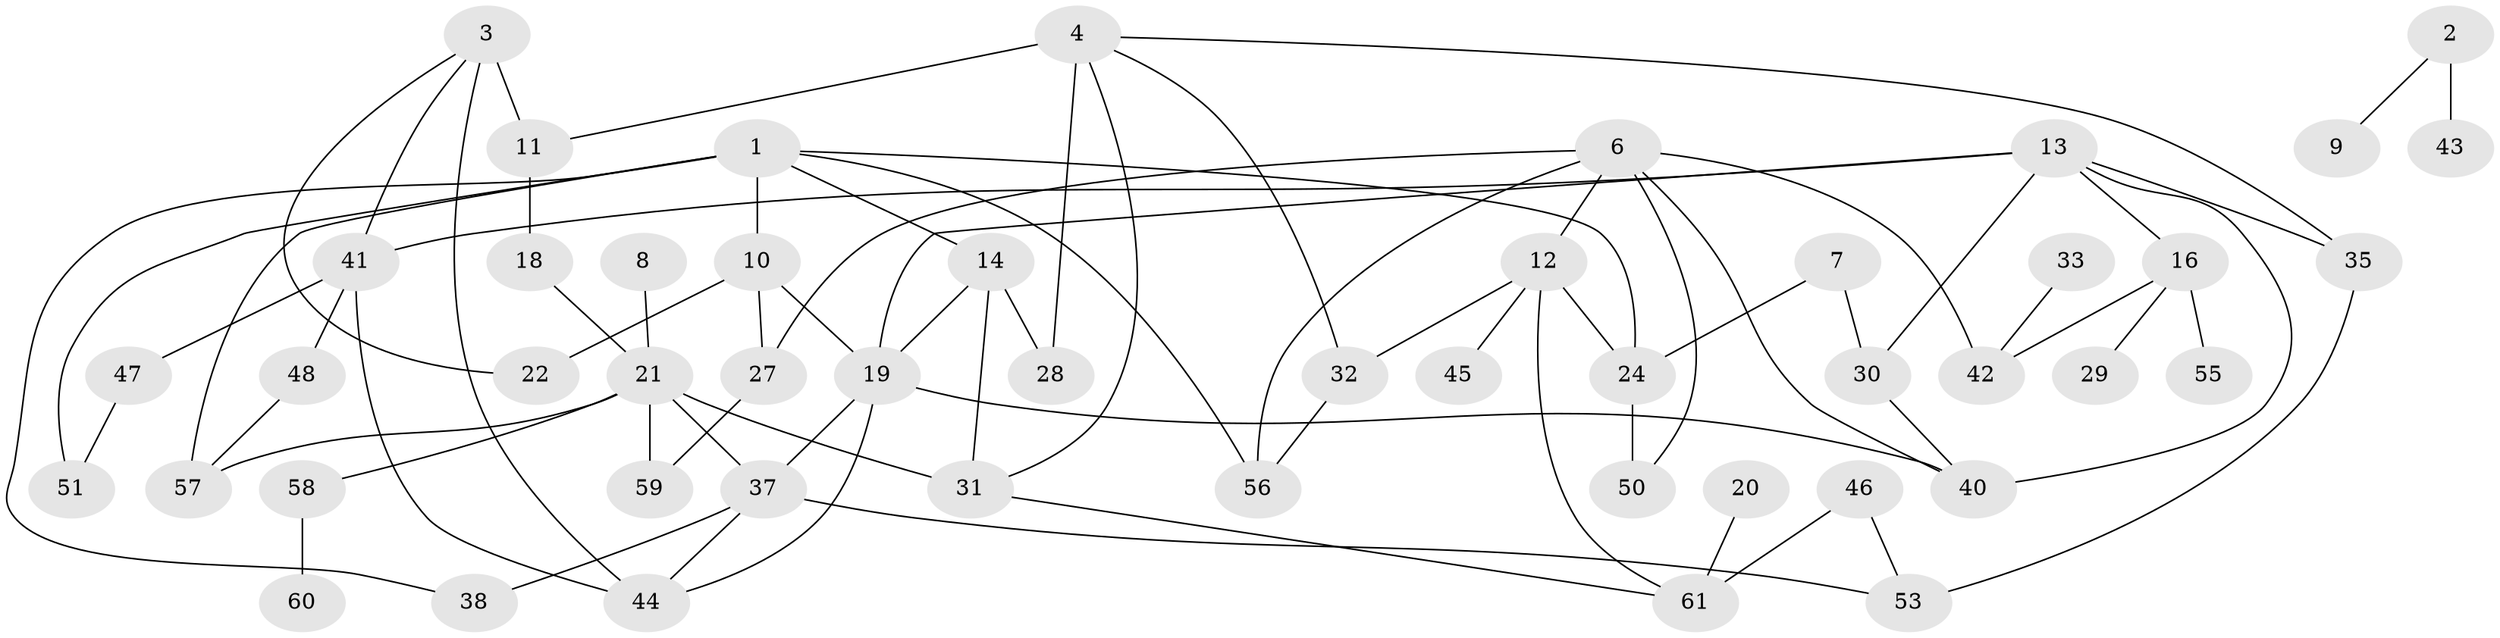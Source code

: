 // original degree distribution, {3: 0.17355371900826447, 1: 0.18181818181818182, 6: 0.008264462809917356, 2: 0.35537190082644626, 0: 0.09917355371900827, 4: 0.12396694214876033, 5: 0.05785123966942149}
// Generated by graph-tools (version 1.1) at 2025/33/03/09/25 02:33:23]
// undirected, 49 vertices, 75 edges
graph export_dot {
graph [start="1"]
  node [color=gray90,style=filled];
  1;
  2;
  3;
  4;
  6;
  7;
  8;
  9;
  10;
  11;
  12;
  13;
  14;
  16;
  18;
  19;
  20;
  21;
  22;
  24;
  27;
  28;
  29;
  30;
  31;
  32;
  33;
  35;
  37;
  38;
  40;
  41;
  42;
  43;
  44;
  45;
  46;
  47;
  48;
  50;
  51;
  53;
  55;
  56;
  57;
  58;
  59;
  60;
  61;
  1 -- 10 [weight=1.0];
  1 -- 14 [weight=1.0];
  1 -- 24 [weight=1.0];
  1 -- 38 [weight=1.0];
  1 -- 51 [weight=1.0];
  1 -- 56 [weight=1.0];
  1 -- 57 [weight=1.0];
  2 -- 9 [weight=1.0];
  2 -- 43 [weight=2.0];
  3 -- 11 [weight=3.0];
  3 -- 22 [weight=1.0];
  3 -- 41 [weight=1.0];
  3 -- 44 [weight=1.0];
  4 -- 11 [weight=1.0];
  4 -- 28 [weight=3.0];
  4 -- 31 [weight=1.0];
  4 -- 32 [weight=1.0];
  4 -- 35 [weight=1.0];
  6 -- 12 [weight=1.0];
  6 -- 27 [weight=1.0];
  6 -- 40 [weight=1.0];
  6 -- 42 [weight=1.0];
  6 -- 50 [weight=1.0];
  6 -- 56 [weight=1.0];
  7 -- 24 [weight=1.0];
  7 -- 30 [weight=1.0];
  8 -- 21 [weight=1.0];
  10 -- 19 [weight=1.0];
  10 -- 22 [weight=1.0];
  10 -- 27 [weight=1.0];
  11 -- 18 [weight=1.0];
  12 -- 24 [weight=1.0];
  12 -- 32 [weight=1.0];
  12 -- 45 [weight=1.0];
  12 -- 61 [weight=1.0];
  13 -- 16 [weight=1.0];
  13 -- 19 [weight=1.0];
  13 -- 30 [weight=1.0];
  13 -- 35 [weight=1.0];
  13 -- 40 [weight=1.0];
  13 -- 41 [weight=1.0];
  14 -- 19 [weight=1.0];
  14 -- 28 [weight=1.0];
  14 -- 31 [weight=1.0];
  16 -- 29 [weight=1.0];
  16 -- 42 [weight=1.0];
  16 -- 55 [weight=1.0];
  18 -- 21 [weight=1.0];
  19 -- 37 [weight=1.0];
  19 -- 40 [weight=1.0];
  19 -- 44 [weight=1.0];
  20 -- 61 [weight=1.0];
  21 -- 31 [weight=1.0];
  21 -- 37 [weight=1.0];
  21 -- 57 [weight=1.0];
  21 -- 58 [weight=1.0];
  21 -- 59 [weight=1.0];
  24 -- 50 [weight=1.0];
  27 -- 59 [weight=1.0];
  30 -- 40 [weight=1.0];
  31 -- 61 [weight=1.0];
  32 -- 56 [weight=1.0];
  33 -- 42 [weight=2.0];
  35 -- 53 [weight=2.0];
  37 -- 38 [weight=1.0];
  37 -- 44 [weight=1.0];
  37 -- 53 [weight=1.0];
  41 -- 44 [weight=1.0];
  41 -- 47 [weight=1.0];
  41 -- 48 [weight=1.0];
  46 -- 53 [weight=1.0];
  46 -- 61 [weight=1.0];
  47 -- 51 [weight=1.0];
  48 -- 57 [weight=1.0];
  58 -- 60 [weight=1.0];
}

